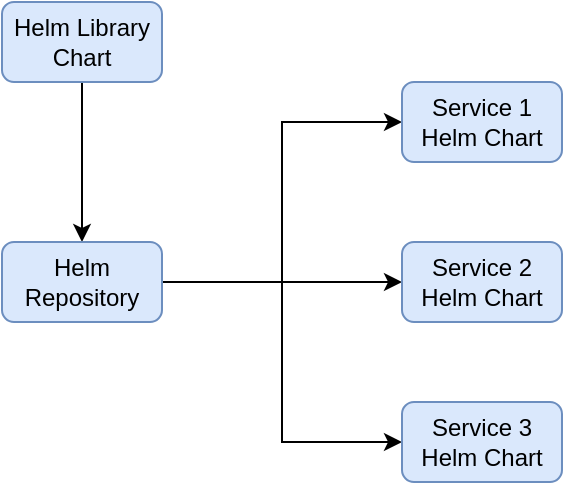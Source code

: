<mxfile version="12.9.5" type="github">
  <diagram id="yQyXxIAacO9TKyfwx4gt" name="Page-1">
    <mxGraphModel dx="1102" dy="533" grid="1" gridSize="10" guides="1" tooltips="1" connect="1" arrows="1" fold="1" page="1" pageScale="1" pageWidth="850" pageHeight="1100" math="0" shadow="0">
      <root>
        <mxCell id="0" />
        <mxCell id="1" parent="0" />
        <mxCell id="PMxI-jCJ59bQRrJ_PagE-6" value="" style="edgeStyle=orthogonalEdgeStyle;rounded=0;orthogonalLoop=1;jettySize=auto;html=1;" edge="1" parent="1" source="PMxI-jCJ59bQRrJ_PagE-1" target="PMxI-jCJ59bQRrJ_PagE-2">
          <mxGeometry relative="1" as="geometry" />
        </mxCell>
        <mxCell id="PMxI-jCJ59bQRrJ_PagE-1" value="Helm Library Chart" style="rounded=1;whiteSpace=wrap;html=1;fillColor=#dae8fc;strokeColor=#6c8ebf;" vertex="1" parent="1">
          <mxGeometry x="80" y="160" width="80" height="40" as="geometry" />
        </mxCell>
        <mxCell id="PMxI-jCJ59bQRrJ_PagE-7" style="edgeStyle=orthogonalEdgeStyle;rounded=0;orthogonalLoop=1;jettySize=auto;html=1;entryX=0;entryY=0.5;entryDx=0;entryDy=0;" edge="1" parent="1" source="PMxI-jCJ59bQRrJ_PagE-2" target="PMxI-jCJ59bQRrJ_PagE-3">
          <mxGeometry relative="1" as="geometry" />
        </mxCell>
        <mxCell id="PMxI-jCJ59bQRrJ_PagE-8" style="edgeStyle=orthogonalEdgeStyle;rounded=0;orthogonalLoop=1;jettySize=auto;html=1;entryX=0;entryY=0.5;entryDx=0;entryDy=0;" edge="1" parent="1" source="PMxI-jCJ59bQRrJ_PagE-2" target="PMxI-jCJ59bQRrJ_PagE-5">
          <mxGeometry relative="1" as="geometry" />
        </mxCell>
        <mxCell id="PMxI-jCJ59bQRrJ_PagE-9" style="edgeStyle=orthogonalEdgeStyle;rounded=0;orthogonalLoop=1;jettySize=auto;html=1;entryX=0;entryY=0.5;entryDx=0;entryDy=0;" edge="1" parent="1" source="PMxI-jCJ59bQRrJ_PagE-2" target="PMxI-jCJ59bQRrJ_PagE-4">
          <mxGeometry relative="1" as="geometry" />
        </mxCell>
        <mxCell id="PMxI-jCJ59bQRrJ_PagE-2" value="Helm Repository" style="rounded=1;whiteSpace=wrap;html=1;fillColor=#dae8fc;strokeColor=#6c8ebf;" vertex="1" parent="1">
          <mxGeometry x="80" y="280" width="80" height="40" as="geometry" />
        </mxCell>
        <mxCell id="PMxI-jCJ59bQRrJ_PagE-3" value="Service 1&lt;br&gt;Helm Chart" style="rounded=1;whiteSpace=wrap;html=1;fillColor=#dae8fc;strokeColor=#6c8ebf;" vertex="1" parent="1">
          <mxGeometry x="280" y="200" width="80" height="40" as="geometry" />
        </mxCell>
        <mxCell id="PMxI-jCJ59bQRrJ_PagE-4" value="Service 3&lt;br&gt;Helm Chart" style="rounded=1;whiteSpace=wrap;html=1;fillColor=#dae8fc;strokeColor=#6c8ebf;" vertex="1" parent="1">
          <mxGeometry x="280" y="360" width="80" height="40" as="geometry" />
        </mxCell>
        <mxCell id="PMxI-jCJ59bQRrJ_PagE-5" value="Service 2 Helm Chart" style="rounded=1;whiteSpace=wrap;html=1;fillColor=#dae8fc;strokeColor=#6c8ebf;" vertex="1" parent="1">
          <mxGeometry x="280" y="280" width="80" height="40" as="geometry" />
        </mxCell>
      </root>
    </mxGraphModel>
  </diagram>
</mxfile>
